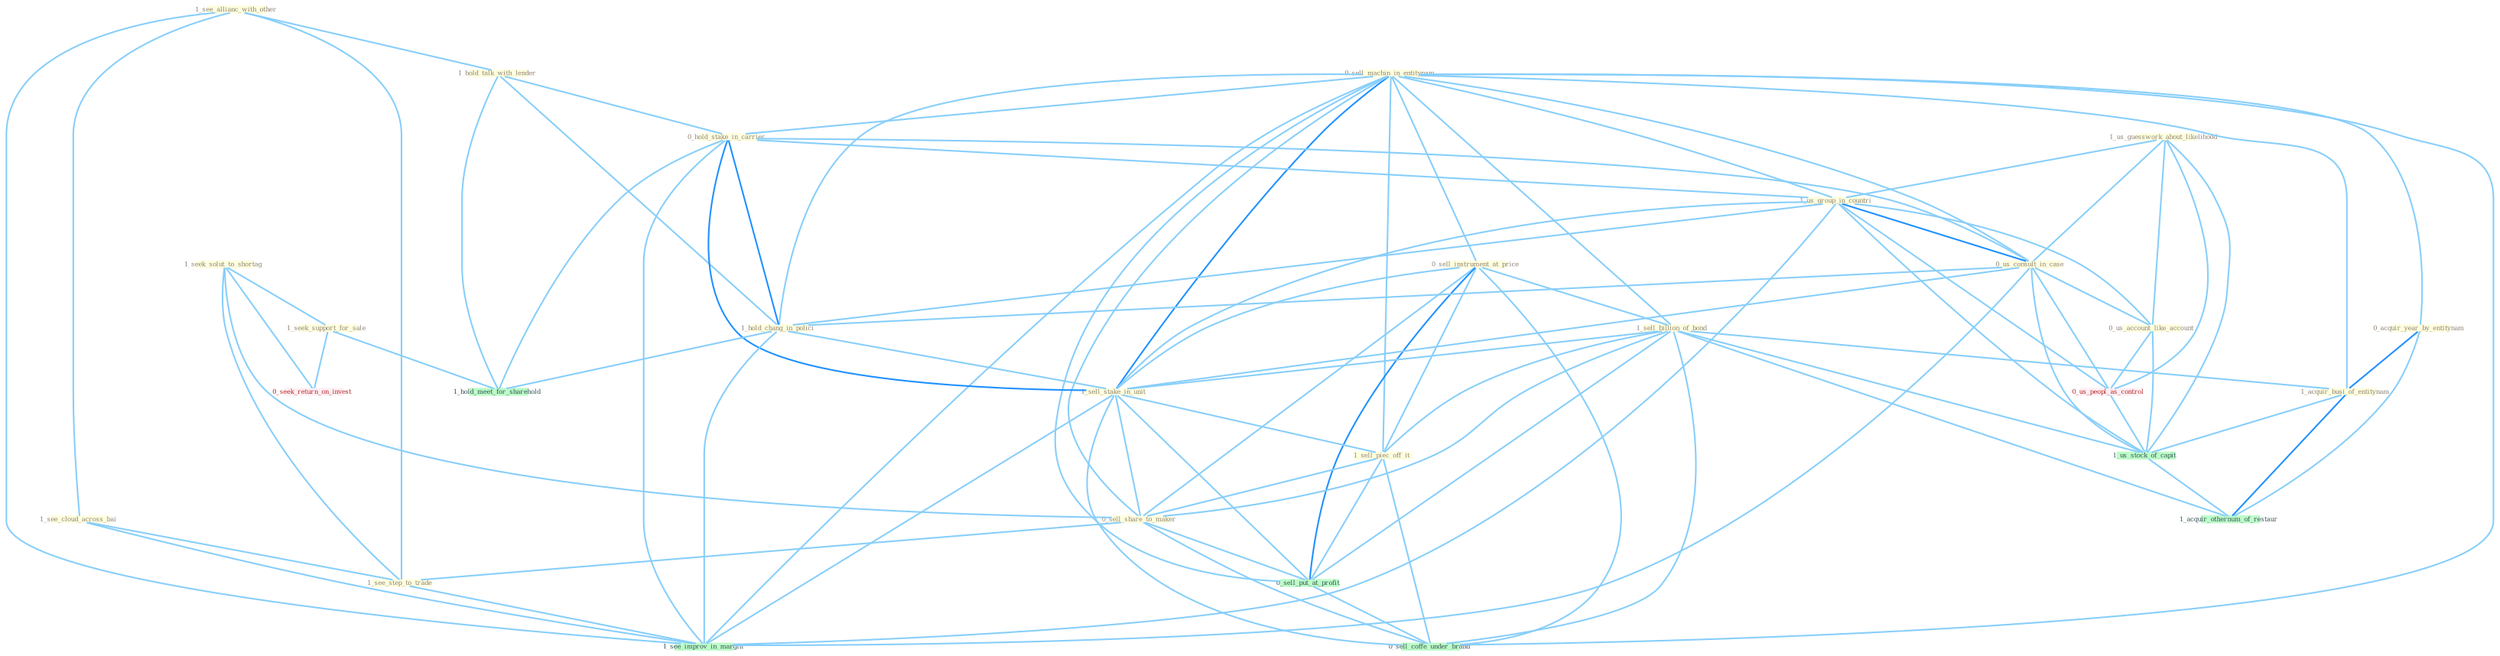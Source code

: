 Graph G{ 
    node
    [shape=polygon,style=filled,width=.5,height=.06,color="#BDFCC9",fixedsize=true,fontsize=4,
    fontcolor="#2f4f4f"];
    {node
    [color="#ffffe0", fontcolor="#8b7d6b"] "1_us_guesswork_about_likelihood " "1_see_allianc_with_other " "0_sell_machin_in_entitynam " "1_hold_talk_with_lender " "0_hold_stake_in_carrier " "0_sell_instrument_at_price " "1_us_group_in_countri " "1_seek_solut_to_shortag " "1_sell_billion_of_bond " "0_us_consult_in_case " "0_us_account_like_account " "1_see_cloud_across_bai " "1_seek_support_for_sale " "1_hold_chang_in_polici " "1_sell_stake_in_unit " "1_sell_piec_off_it " "0_acquir_year_by_entitynam " "0_sell_share_to_maker " "1_acquir_busi_of_entitynam " "1_see_step_to_trade "}
{node [color="#fff0f5", fontcolor="#b22222"] "0_us_peopl_as_control " "0_seek_return_on_invest "}
edge [color="#B0E2FF"];

	"1_us_guesswork_about_likelihood " -- "1_us_group_in_countri " [w="1", color="#87cefa" ];
	"1_us_guesswork_about_likelihood " -- "0_us_consult_in_case " [w="1", color="#87cefa" ];
	"1_us_guesswork_about_likelihood " -- "0_us_account_like_account " [w="1", color="#87cefa" ];
	"1_us_guesswork_about_likelihood " -- "0_us_peopl_as_control " [w="1", color="#87cefa" ];
	"1_us_guesswork_about_likelihood " -- "1_us_stock_of_capit " [w="1", color="#87cefa" ];
	"1_see_allianc_with_other " -- "1_hold_talk_with_lender " [w="1", color="#87cefa" ];
	"1_see_allianc_with_other " -- "1_see_cloud_across_bai " [w="1", color="#87cefa" ];
	"1_see_allianc_with_other " -- "1_see_step_to_trade " [w="1", color="#87cefa" ];
	"1_see_allianc_with_other " -- "1_see_improv_in_margin " [w="1", color="#87cefa" ];
	"0_sell_machin_in_entitynam " -- "0_hold_stake_in_carrier " [w="1", color="#87cefa" ];
	"0_sell_machin_in_entitynam " -- "0_sell_instrument_at_price " [w="1", color="#87cefa" ];
	"0_sell_machin_in_entitynam " -- "1_us_group_in_countri " [w="1", color="#87cefa" ];
	"0_sell_machin_in_entitynam " -- "1_sell_billion_of_bond " [w="1", color="#87cefa" ];
	"0_sell_machin_in_entitynam " -- "0_us_consult_in_case " [w="1", color="#87cefa" ];
	"0_sell_machin_in_entitynam " -- "1_hold_chang_in_polici " [w="1", color="#87cefa" ];
	"0_sell_machin_in_entitynam " -- "1_sell_stake_in_unit " [w="2", color="#1e90ff" , len=0.8];
	"0_sell_machin_in_entitynam " -- "1_sell_piec_off_it " [w="1", color="#87cefa" ];
	"0_sell_machin_in_entitynam " -- "0_acquir_year_by_entitynam " [w="1", color="#87cefa" ];
	"0_sell_machin_in_entitynam " -- "0_sell_share_to_maker " [w="1", color="#87cefa" ];
	"0_sell_machin_in_entitynam " -- "1_acquir_busi_of_entitynam " [w="1", color="#87cefa" ];
	"0_sell_machin_in_entitynam " -- "0_sell_put_at_profit " [w="1", color="#87cefa" ];
	"0_sell_machin_in_entitynam " -- "1_see_improv_in_margin " [w="1", color="#87cefa" ];
	"0_sell_machin_in_entitynam " -- "0_sell_coffe_under_brand " [w="1", color="#87cefa" ];
	"1_hold_talk_with_lender " -- "0_hold_stake_in_carrier " [w="1", color="#87cefa" ];
	"1_hold_talk_with_lender " -- "1_hold_chang_in_polici " [w="1", color="#87cefa" ];
	"1_hold_talk_with_lender " -- "1_hold_meet_for_sharehold " [w="1", color="#87cefa" ];
	"0_hold_stake_in_carrier " -- "1_us_group_in_countri " [w="1", color="#87cefa" ];
	"0_hold_stake_in_carrier " -- "0_us_consult_in_case " [w="1", color="#87cefa" ];
	"0_hold_stake_in_carrier " -- "1_hold_chang_in_polici " [w="2", color="#1e90ff" , len=0.8];
	"0_hold_stake_in_carrier " -- "1_sell_stake_in_unit " [w="2", color="#1e90ff" , len=0.8];
	"0_hold_stake_in_carrier " -- "1_see_improv_in_margin " [w="1", color="#87cefa" ];
	"0_hold_stake_in_carrier " -- "1_hold_meet_for_sharehold " [w="1", color="#87cefa" ];
	"0_sell_instrument_at_price " -- "1_sell_billion_of_bond " [w="1", color="#87cefa" ];
	"0_sell_instrument_at_price " -- "1_sell_stake_in_unit " [w="1", color="#87cefa" ];
	"0_sell_instrument_at_price " -- "1_sell_piec_off_it " [w="1", color="#87cefa" ];
	"0_sell_instrument_at_price " -- "0_sell_share_to_maker " [w="1", color="#87cefa" ];
	"0_sell_instrument_at_price " -- "0_sell_put_at_profit " [w="2", color="#1e90ff" , len=0.8];
	"0_sell_instrument_at_price " -- "0_sell_coffe_under_brand " [w="1", color="#87cefa" ];
	"1_us_group_in_countri " -- "0_us_consult_in_case " [w="2", color="#1e90ff" , len=0.8];
	"1_us_group_in_countri " -- "0_us_account_like_account " [w="1", color="#87cefa" ];
	"1_us_group_in_countri " -- "1_hold_chang_in_polici " [w="1", color="#87cefa" ];
	"1_us_group_in_countri " -- "1_sell_stake_in_unit " [w="1", color="#87cefa" ];
	"1_us_group_in_countri " -- "0_us_peopl_as_control " [w="1", color="#87cefa" ];
	"1_us_group_in_countri " -- "1_us_stock_of_capit " [w="1", color="#87cefa" ];
	"1_us_group_in_countri " -- "1_see_improv_in_margin " [w="1", color="#87cefa" ];
	"1_seek_solut_to_shortag " -- "1_seek_support_for_sale " [w="1", color="#87cefa" ];
	"1_seek_solut_to_shortag " -- "0_sell_share_to_maker " [w="1", color="#87cefa" ];
	"1_seek_solut_to_shortag " -- "1_see_step_to_trade " [w="1", color="#87cefa" ];
	"1_seek_solut_to_shortag " -- "0_seek_return_on_invest " [w="1", color="#87cefa" ];
	"1_sell_billion_of_bond " -- "1_sell_stake_in_unit " [w="1", color="#87cefa" ];
	"1_sell_billion_of_bond " -- "1_sell_piec_off_it " [w="1", color="#87cefa" ];
	"1_sell_billion_of_bond " -- "0_sell_share_to_maker " [w="1", color="#87cefa" ];
	"1_sell_billion_of_bond " -- "1_acquir_busi_of_entitynam " [w="1", color="#87cefa" ];
	"1_sell_billion_of_bond " -- "0_sell_put_at_profit " [w="1", color="#87cefa" ];
	"1_sell_billion_of_bond " -- "1_us_stock_of_capit " [w="1", color="#87cefa" ];
	"1_sell_billion_of_bond " -- "0_sell_coffe_under_brand " [w="1", color="#87cefa" ];
	"1_sell_billion_of_bond " -- "1_acquir_othernum_of_restaur " [w="1", color="#87cefa" ];
	"0_us_consult_in_case " -- "0_us_account_like_account " [w="1", color="#87cefa" ];
	"0_us_consult_in_case " -- "1_hold_chang_in_polici " [w="1", color="#87cefa" ];
	"0_us_consult_in_case " -- "1_sell_stake_in_unit " [w="1", color="#87cefa" ];
	"0_us_consult_in_case " -- "0_us_peopl_as_control " [w="1", color="#87cefa" ];
	"0_us_consult_in_case " -- "1_us_stock_of_capit " [w="1", color="#87cefa" ];
	"0_us_consult_in_case " -- "1_see_improv_in_margin " [w="1", color="#87cefa" ];
	"0_us_account_like_account " -- "0_us_peopl_as_control " [w="1", color="#87cefa" ];
	"0_us_account_like_account " -- "1_us_stock_of_capit " [w="1", color="#87cefa" ];
	"1_see_cloud_across_bai " -- "1_see_step_to_trade " [w="1", color="#87cefa" ];
	"1_see_cloud_across_bai " -- "1_see_improv_in_margin " [w="1", color="#87cefa" ];
	"1_seek_support_for_sale " -- "0_seek_return_on_invest " [w="1", color="#87cefa" ];
	"1_seek_support_for_sale " -- "1_hold_meet_for_sharehold " [w="1", color="#87cefa" ];
	"1_hold_chang_in_polici " -- "1_sell_stake_in_unit " [w="1", color="#87cefa" ];
	"1_hold_chang_in_polici " -- "1_see_improv_in_margin " [w="1", color="#87cefa" ];
	"1_hold_chang_in_polici " -- "1_hold_meet_for_sharehold " [w="1", color="#87cefa" ];
	"1_sell_stake_in_unit " -- "1_sell_piec_off_it " [w="1", color="#87cefa" ];
	"1_sell_stake_in_unit " -- "0_sell_share_to_maker " [w="1", color="#87cefa" ];
	"1_sell_stake_in_unit " -- "0_sell_put_at_profit " [w="1", color="#87cefa" ];
	"1_sell_stake_in_unit " -- "1_see_improv_in_margin " [w="1", color="#87cefa" ];
	"1_sell_stake_in_unit " -- "0_sell_coffe_under_brand " [w="1", color="#87cefa" ];
	"1_sell_piec_off_it " -- "0_sell_share_to_maker " [w="1", color="#87cefa" ];
	"1_sell_piec_off_it " -- "0_sell_put_at_profit " [w="1", color="#87cefa" ];
	"1_sell_piec_off_it " -- "0_sell_coffe_under_brand " [w="1", color="#87cefa" ];
	"0_acquir_year_by_entitynam " -- "1_acquir_busi_of_entitynam " [w="2", color="#1e90ff" , len=0.8];
	"0_acquir_year_by_entitynam " -- "1_acquir_othernum_of_restaur " [w="1", color="#87cefa" ];
	"0_sell_share_to_maker " -- "1_see_step_to_trade " [w="1", color="#87cefa" ];
	"0_sell_share_to_maker " -- "0_sell_put_at_profit " [w="1", color="#87cefa" ];
	"0_sell_share_to_maker " -- "0_sell_coffe_under_brand " [w="1", color="#87cefa" ];
	"1_acquir_busi_of_entitynam " -- "1_us_stock_of_capit " [w="1", color="#87cefa" ];
	"1_acquir_busi_of_entitynam " -- "1_acquir_othernum_of_restaur " [w="2", color="#1e90ff" , len=0.8];
	"1_see_step_to_trade " -- "1_see_improv_in_margin " [w="1", color="#87cefa" ];
	"0_us_peopl_as_control " -- "1_us_stock_of_capit " [w="1", color="#87cefa" ];
	"0_sell_put_at_profit " -- "0_sell_coffe_under_brand " [w="1", color="#87cefa" ];
	"1_us_stock_of_capit " -- "1_acquir_othernum_of_restaur " [w="1", color="#87cefa" ];
}